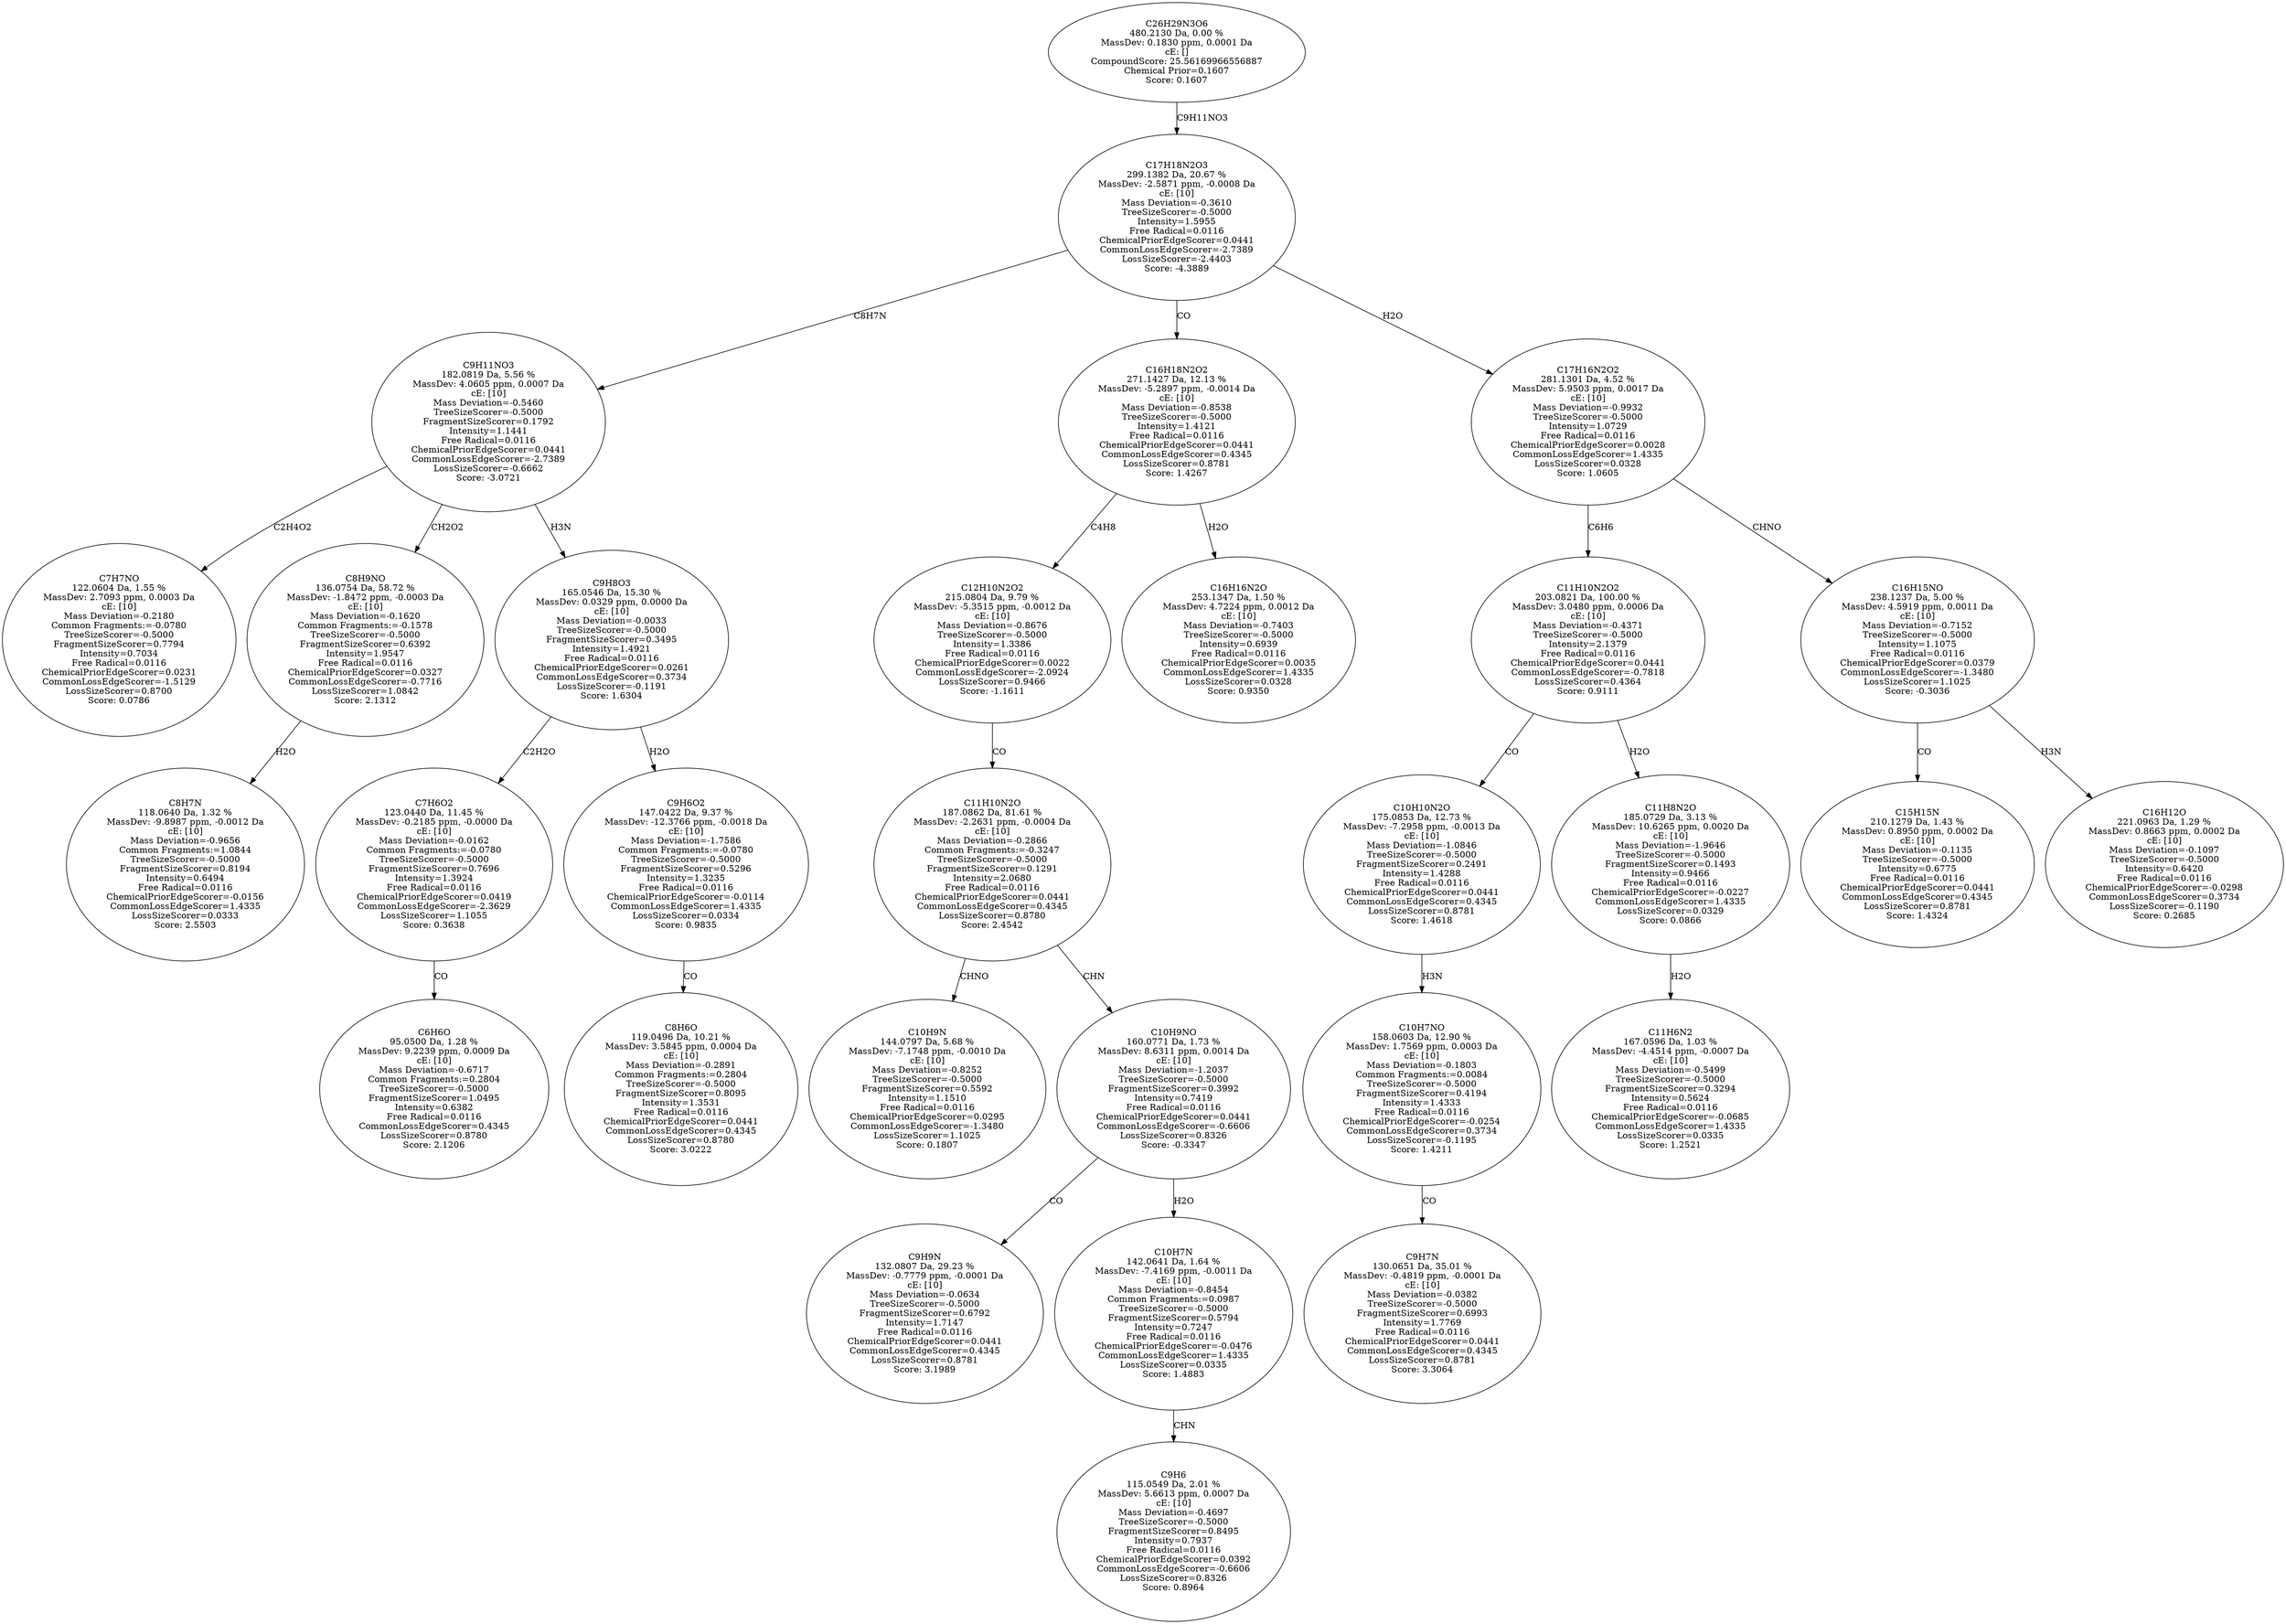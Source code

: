 strict digraph {
v1 [label="C7H7NO\n122.0604 Da, 1.55 %\nMassDev: 2.7093 ppm, 0.0003 Da\ncE: [10]\nMass Deviation=-0.2180\nCommon Fragments:=-0.0780\nTreeSizeScorer=-0.5000\nFragmentSizeScorer=0.7794\nIntensity=0.7034\nFree Radical=0.0116\nChemicalPriorEdgeScorer=0.0231\nCommonLossEdgeScorer=-1.5129\nLossSizeScorer=0.8700\nScore: 0.0786"];
v2 [label="C8H7N\n118.0640 Da, 1.32 %\nMassDev: -9.8987 ppm, -0.0012 Da\ncE: [10]\nMass Deviation=-0.9656\nCommon Fragments:=1.0844\nTreeSizeScorer=-0.5000\nFragmentSizeScorer=0.8194\nIntensity=0.6494\nFree Radical=0.0116\nChemicalPriorEdgeScorer=-0.0156\nCommonLossEdgeScorer=1.4335\nLossSizeScorer=0.0333\nScore: 2.5503"];
v3 [label="C8H9NO\n136.0754 Da, 58.72 %\nMassDev: -1.8472 ppm, -0.0003 Da\ncE: [10]\nMass Deviation=-0.1620\nCommon Fragments:=-0.1578\nTreeSizeScorer=-0.5000\nFragmentSizeScorer=0.6392\nIntensity=1.9547\nFree Radical=0.0116\nChemicalPriorEdgeScorer=0.0327\nCommonLossEdgeScorer=-0.7716\nLossSizeScorer=1.0842\nScore: 2.1312"];
v4 [label="C6H6O\n95.0500 Da, 1.28 %\nMassDev: 9.2239 ppm, 0.0009 Da\ncE: [10]\nMass Deviation=-0.6717\nCommon Fragments:=0.2804\nTreeSizeScorer=-0.5000\nFragmentSizeScorer=1.0495\nIntensity=0.6382\nFree Radical=0.0116\nCommonLossEdgeScorer=0.4345\nLossSizeScorer=0.8780\nScore: 2.1206"];
v5 [label="C7H6O2\n123.0440 Da, 11.45 %\nMassDev: -0.2185 ppm, -0.0000 Da\ncE: [10]\nMass Deviation=-0.0162\nCommon Fragments:=-0.0780\nTreeSizeScorer=-0.5000\nFragmentSizeScorer=0.7696\nIntensity=1.3924\nFree Radical=0.0116\nChemicalPriorEdgeScorer=0.0419\nCommonLossEdgeScorer=-2.3629\nLossSizeScorer=1.1055\nScore: 0.3638"];
v6 [label="C8H6O\n119.0496 Da, 10.21 %\nMassDev: 3.5845 ppm, 0.0004 Da\ncE: [10]\nMass Deviation=-0.2891\nCommon Fragments:=0.2804\nTreeSizeScorer=-0.5000\nFragmentSizeScorer=0.8095\nIntensity=1.3531\nFree Radical=0.0116\nChemicalPriorEdgeScorer=0.0441\nCommonLossEdgeScorer=0.4345\nLossSizeScorer=0.8780\nScore: 3.0222"];
v7 [label="C9H6O2\n147.0422 Da, 9.37 %\nMassDev: -12.3766 ppm, -0.0018 Da\ncE: [10]\nMass Deviation=-1.7586\nCommon Fragments:=-0.0780\nTreeSizeScorer=-0.5000\nFragmentSizeScorer=0.5296\nIntensity=1.3235\nFree Radical=0.0116\nChemicalPriorEdgeScorer=-0.0114\nCommonLossEdgeScorer=1.4335\nLossSizeScorer=0.0334\nScore: 0.9835"];
v8 [label="C9H8O3\n165.0546 Da, 15.30 %\nMassDev: 0.0329 ppm, 0.0000 Da\ncE: [10]\nMass Deviation=-0.0033\nTreeSizeScorer=-0.5000\nFragmentSizeScorer=0.3495\nIntensity=1.4921\nFree Radical=0.0116\nChemicalPriorEdgeScorer=0.0261\nCommonLossEdgeScorer=0.3734\nLossSizeScorer=-0.1191\nScore: 1.6304"];
v9 [label="C9H11NO3\n182.0819 Da, 5.56 %\nMassDev: 4.0605 ppm, 0.0007 Da\ncE: [10]\nMass Deviation=-0.5460\nTreeSizeScorer=-0.5000\nFragmentSizeScorer=0.1792\nIntensity=1.1441\nFree Radical=0.0116\nChemicalPriorEdgeScorer=0.0441\nCommonLossEdgeScorer=-2.7389\nLossSizeScorer=-0.6662\nScore: -3.0721"];
v10 [label="C10H9N\n144.0797 Da, 5.68 %\nMassDev: -7.1748 ppm, -0.0010 Da\ncE: [10]\nMass Deviation=-0.8252\nTreeSizeScorer=-0.5000\nFragmentSizeScorer=0.5592\nIntensity=1.1510\nFree Radical=0.0116\nChemicalPriorEdgeScorer=0.0295\nCommonLossEdgeScorer=-1.3480\nLossSizeScorer=1.1025\nScore: 0.1807"];
v11 [label="C9H9N\n132.0807 Da, 29.23 %\nMassDev: -0.7779 ppm, -0.0001 Da\ncE: [10]\nMass Deviation=-0.0634\nTreeSizeScorer=-0.5000\nFragmentSizeScorer=0.6792\nIntensity=1.7147\nFree Radical=0.0116\nChemicalPriorEdgeScorer=0.0441\nCommonLossEdgeScorer=0.4345\nLossSizeScorer=0.8781\nScore: 3.1989"];
v12 [label="C9H6\n115.0549 Da, 2.01 %\nMassDev: 5.6613 ppm, 0.0007 Da\ncE: [10]\nMass Deviation=-0.4697\nTreeSizeScorer=-0.5000\nFragmentSizeScorer=0.8495\nIntensity=0.7937\nFree Radical=0.0116\nChemicalPriorEdgeScorer=0.0392\nCommonLossEdgeScorer=-0.6606\nLossSizeScorer=0.8326\nScore: 0.8964"];
v13 [label="C10H7N\n142.0641 Da, 1.64 %\nMassDev: -7.4169 ppm, -0.0011 Da\ncE: [10]\nMass Deviation=-0.8454\nCommon Fragments:=0.0987\nTreeSizeScorer=-0.5000\nFragmentSizeScorer=0.5794\nIntensity=0.7247\nFree Radical=0.0116\nChemicalPriorEdgeScorer=-0.0476\nCommonLossEdgeScorer=1.4335\nLossSizeScorer=0.0335\nScore: 1.4883"];
v14 [label="C10H9NO\n160.0771 Da, 1.73 %\nMassDev: 8.6311 ppm, 0.0014 Da\ncE: [10]\nMass Deviation=-1.2037\nTreeSizeScorer=-0.5000\nFragmentSizeScorer=0.3992\nIntensity=0.7419\nFree Radical=0.0116\nChemicalPriorEdgeScorer=0.0441\nCommonLossEdgeScorer=-0.6606\nLossSizeScorer=0.8326\nScore: -0.3347"];
v15 [label="C11H10N2O\n187.0862 Da, 81.61 %\nMassDev: -2.2631 ppm, -0.0004 Da\ncE: [10]\nMass Deviation=-0.2866\nCommon Fragments:=-0.3247\nTreeSizeScorer=-0.5000\nFragmentSizeScorer=0.1291\nIntensity=2.0680\nFree Radical=0.0116\nChemicalPriorEdgeScorer=0.0441\nCommonLossEdgeScorer=0.4345\nLossSizeScorer=0.8780\nScore: 2.4542"];
v16 [label="C12H10N2O2\n215.0804 Da, 9.79 %\nMassDev: -5.3515 ppm, -0.0012 Da\ncE: [10]\nMass Deviation=-0.8676\nTreeSizeScorer=-0.5000\nIntensity=1.3386\nFree Radical=0.0116\nChemicalPriorEdgeScorer=0.0022\nCommonLossEdgeScorer=-2.0924\nLossSizeScorer=0.9466\nScore: -1.1611"];
v17 [label="C16H16N2O\n253.1347 Da, 1.50 %\nMassDev: 4.7224 ppm, 0.0012 Da\ncE: [10]\nMass Deviation=-0.7403\nTreeSizeScorer=-0.5000\nIntensity=0.6939\nFree Radical=0.0116\nChemicalPriorEdgeScorer=0.0035\nCommonLossEdgeScorer=1.4335\nLossSizeScorer=0.0328\nScore: 0.9350"];
v18 [label="C16H18N2O2\n271.1427 Da, 12.13 %\nMassDev: -5.2897 ppm, -0.0014 Da\ncE: [10]\nMass Deviation=-0.8538\nTreeSizeScorer=-0.5000\nIntensity=1.4121\nFree Radical=0.0116\nChemicalPriorEdgeScorer=0.0441\nCommonLossEdgeScorer=0.4345\nLossSizeScorer=0.8781\nScore: 1.4267"];
v19 [label="C9H7N\n130.0651 Da, 35.01 %\nMassDev: -0.4819 ppm, -0.0001 Da\ncE: [10]\nMass Deviation=-0.0382\nTreeSizeScorer=-0.5000\nFragmentSizeScorer=0.6993\nIntensity=1.7769\nFree Radical=0.0116\nChemicalPriorEdgeScorer=0.0441\nCommonLossEdgeScorer=0.4345\nLossSizeScorer=0.8781\nScore: 3.3064"];
v20 [label="C10H7NO\n158.0603 Da, 12.90 %\nMassDev: 1.7569 ppm, 0.0003 Da\ncE: [10]\nMass Deviation=-0.1803\nCommon Fragments:=0.0084\nTreeSizeScorer=-0.5000\nFragmentSizeScorer=0.4194\nIntensity=1.4333\nFree Radical=0.0116\nChemicalPriorEdgeScorer=-0.0254\nCommonLossEdgeScorer=0.3734\nLossSizeScorer=-0.1195\nScore: 1.4211"];
v21 [label="C10H10N2O\n175.0853 Da, 12.73 %\nMassDev: -7.2958 ppm, -0.0013 Da\ncE: [10]\nMass Deviation=-1.0846\nTreeSizeScorer=-0.5000\nFragmentSizeScorer=0.2491\nIntensity=1.4288\nFree Radical=0.0116\nChemicalPriorEdgeScorer=0.0441\nCommonLossEdgeScorer=0.4345\nLossSizeScorer=0.8781\nScore: 1.4618"];
v22 [label="C11H6N2\n167.0596 Da, 1.03 %\nMassDev: -4.4514 ppm, -0.0007 Da\ncE: [10]\nMass Deviation=-0.5499\nTreeSizeScorer=-0.5000\nFragmentSizeScorer=0.3294\nIntensity=0.5624\nFree Radical=0.0116\nChemicalPriorEdgeScorer=-0.0685\nCommonLossEdgeScorer=1.4335\nLossSizeScorer=0.0335\nScore: 1.2521"];
v23 [label="C11H8N2O\n185.0729 Da, 3.13 %\nMassDev: 10.6265 ppm, 0.0020 Da\ncE: [10]\nMass Deviation=-1.9646\nTreeSizeScorer=-0.5000\nFragmentSizeScorer=0.1493\nIntensity=0.9466\nFree Radical=0.0116\nChemicalPriorEdgeScorer=-0.0227\nCommonLossEdgeScorer=1.4335\nLossSizeScorer=0.0329\nScore: 0.0866"];
v24 [label="C11H10N2O2\n203.0821 Da, 100.00 %\nMassDev: 3.0480 ppm, 0.0006 Da\ncE: [10]\nMass Deviation=-0.4371\nTreeSizeScorer=-0.5000\nIntensity=2.1379\nFree Radical=0.0116\nChemicalPriorEdgeScorer=0.0441\nCommonLossEdgeScorer=-0.7818\nLossSizeScorer=0.4364\nScore: 0.9111"];
v25 [label="C15H15N\n210.1279 Da, 1.43 %\nMassDev: 0.8950 ppm, 0.0002 Da\ncE: [10]\nMass Deviation=-0.1135\nTreeSizeScorer=-0.5000\nIntensity=0.6775\nFree Radical=0.0116\nChemicalPriorEdgeScorer=0.0441\nCommonLossEdgeScorer=0.4345\nLossSizeScorer=0.8781\nScore: 1.4324"];
v26 [label="C16H12O\n221.0963 Da, 1.29 %\nMassDev: 0.8663 ppm, 0.0002 Da\ncE: [10]\nMass Deviation=-0.1097\nTreeSizeScorer=-0.5000\nIntensity=0.6420\nFree Radical=0.0116\nChemicalPriorEdgeScorer=-0.0298\nCommonLossEdgeScorer=0.3734\nLossSizeScorer=-0.1190\nScore: 0.2685"];
v27 [label="C16H15NO\n238.1237 Da, 5.00 %\nMassDev: 4.5919 ppm, 0.0011 Da\ncE: [10]\nMass Deviation=-0.7152\nTreeSizeScorer=-0.5000\nIntensity=1.1075\nFree Radical=0.0116\nChemicalPriorEdgeScorer=0.0379\nCommonLossEdgeScorer=-1.3480\nLossSizeScorer=1.1025\nScore: -0.3036"];
v28 [label="C17H16N2O2\n281.1301 Da, 4.52 %\nMassDev: 5.9503 ppm, 0.0017 Da\ncE: [10]\nMass Deviation=-0.9932\nTreeSizeScorer=-0.5000\nIntensity=1.0729\nFree Radical=0.0116\nChemicalPriorEdgeScorer=0.0028\nCommonLossEdgeScorer=1.4335\nLossSizeScorer=0.0328\nScore: 1.0605"];
v29 [label="C17H18N2O3\n299.1382 Da, 20.67 %\nMassDev: -2.5871 ppm, -0.0008 Da\ncE: [10]\nMass Deviation=-0.3610\nTreeSizeScorer=-0.5000\nIntensity=1.5955\nFree Radical=0.0116\nChemicalPriorEdgeScorer=0.0441\nCommonLossEdgeScorer=-2.7389\nLossSizeScorer=-2.4403\nScore: -4.3889"];
v30 [label="C26H29N3O6\n480.2130 Da, 0.00 %\nMassDev: 0.1830 ppm, 0.0001 Da\ncE: []\nCompoundScore: 25.56169966556887\nChemical Prior=0.1607\nScore: 0.1607"];
v9 -> v1 [label="C2H4O2"];
v3 -> v2 [label="H2O"];
v9 -> v3 [label="CH2O2"];
v5 -> v4 [label="CO"];
v8 -> v5 [label="C2H2O"];
v7 -> v6 [label="CO"];
v8 -> v7 [label="H2O"];
v9 -> v8 [label="H3N"];
v29 -> v9 [label="C8H7N"];
v15 -> v10 [label="CHNO"];
v14 -> v11 [label="CO"];
v13 -> v12 [label="CHN"];
v14 -> v13 [label="H2O"];
v15 -> v14 [label="CHN"];
v16 -> v15 [label="CO"];
v18 -> v16 [label="C4H8"];
v18 -> v17 [label="H2O"];
v29 -> v18 [label="CO"];
v20 -> v19 [label="CO"];
v21 -> v20 [label="H3N"];
v24 -> v21 [label="CO"];
v23 -> v22 [label="H2O"];
v24 -> v23 [label="H2O"];
v28 -> v24 [label="C6H6"];
v27 -> v25 [label="CO"];
v27 -> v26 [label="H3N"];
v28 -> v27 [label="CHNO"];
v29 -> v28 [label="H2O"];
v30 -> v29 [label="C9H11NO3"];
}